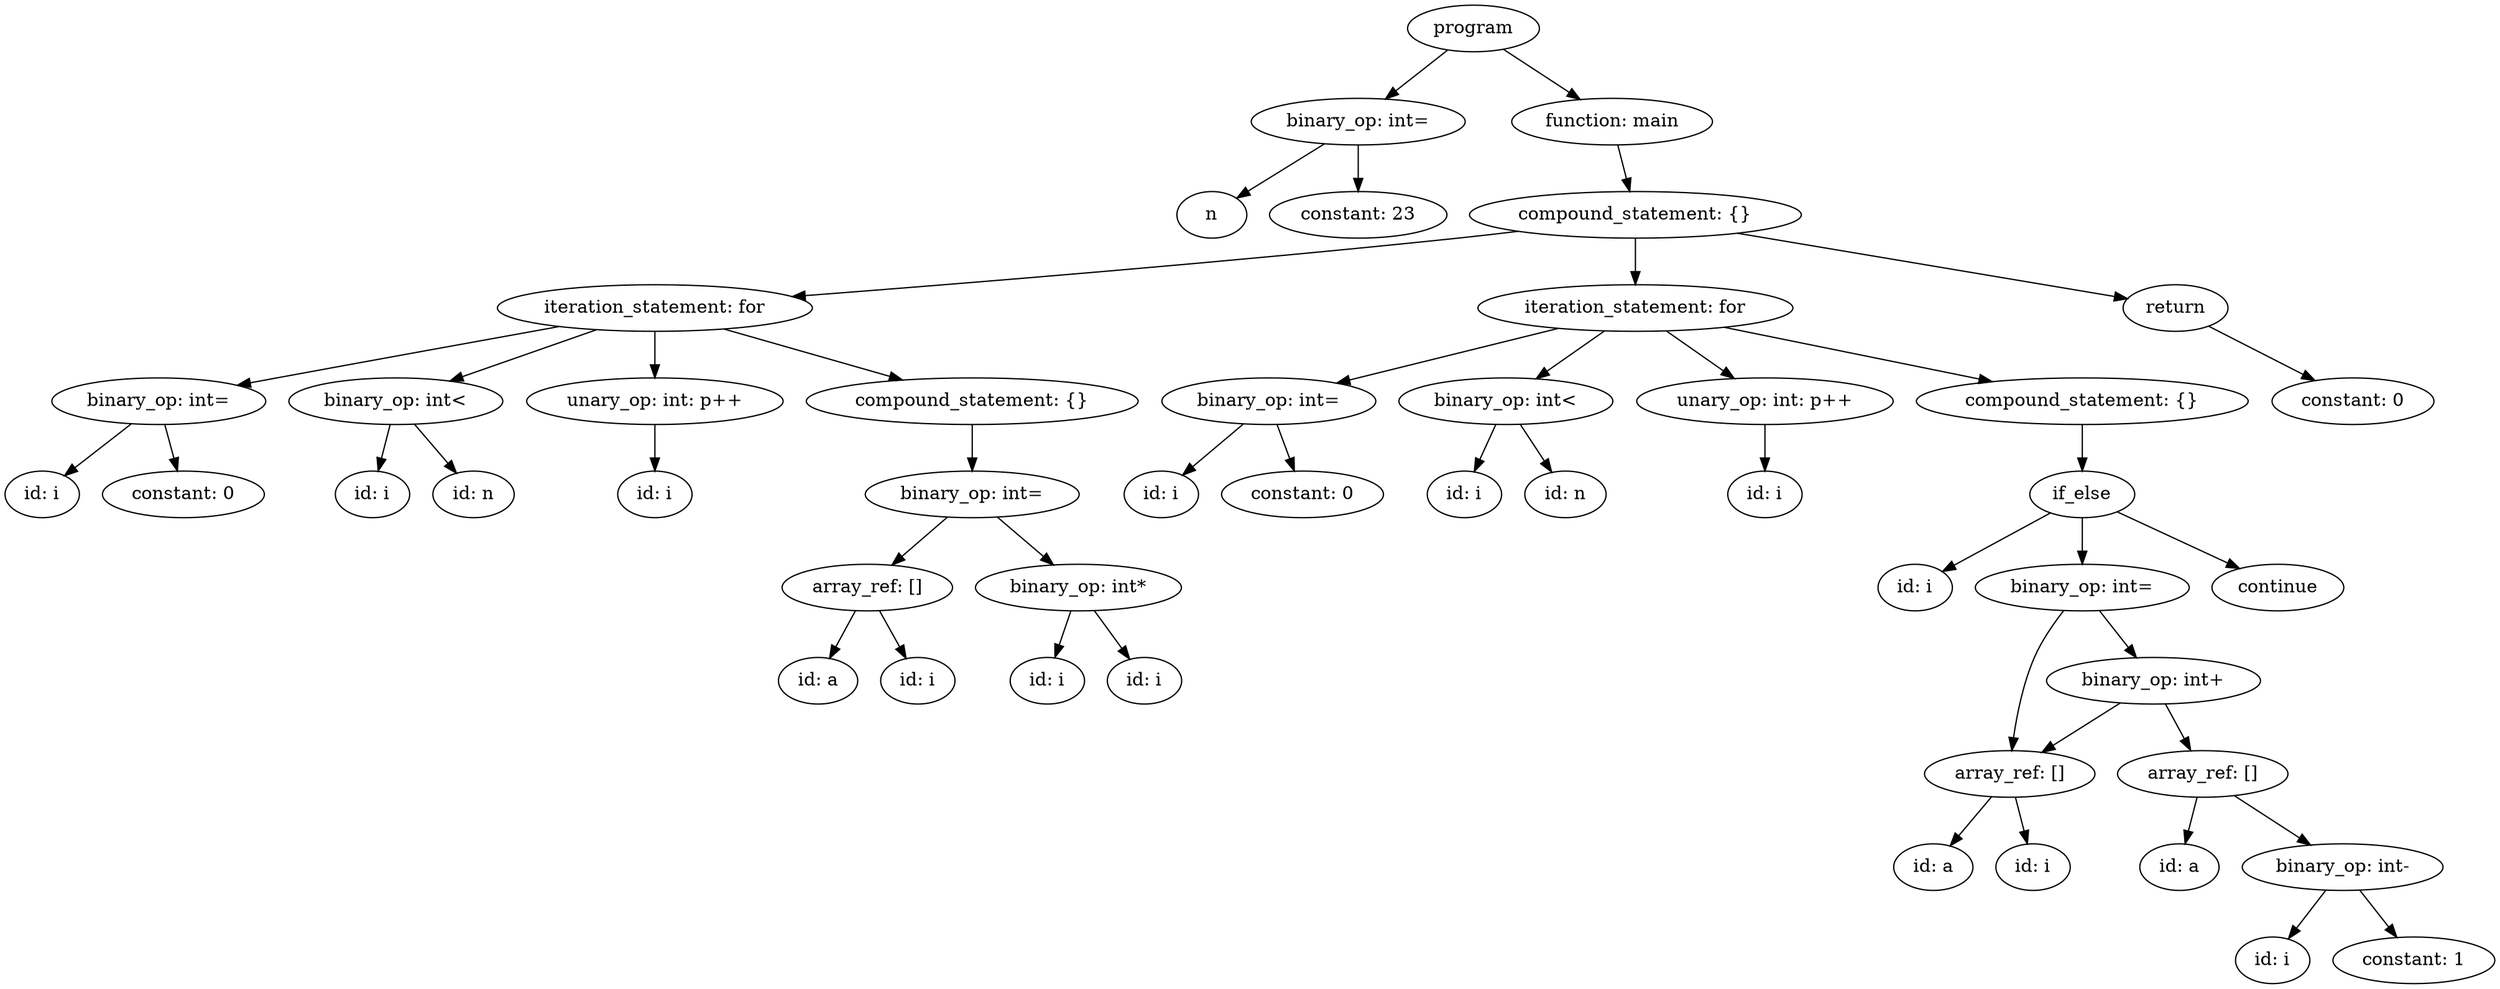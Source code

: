 strict digraph "" {
	graph [bb="0,0,1922.1,756"];
	node [label="\N"];
	58	[height=0.5,
		label=program,
		pos="1133.6,738",
		width=1.4082];
	7	[height=0.5,
		label="binary_op: int=",
		pos="1044.6,666",
		width=2.2929];
	58 -> 7	[pos="e,1065.6,683.55 1113.4,721.12 1101.7,711.92 1086.8,700.18 1073.8,689.98"];
	57	[height=0.5,
		label="function: main",
		pos="1240.6,666",
		width=2.1528];
	58 -> 57	[pos="e,1215.9,683.13 1156.8,721.81 1171.5,712.18 1190.8,699.55 1207.2,688.85"];
	5	[height=0.5,
		label=n,
		pos="931.6,594",
		width=0.75];
	7 -> 5	[pos="e,950.96,606.99 1018.4,648.76 1000.8,637.9 977.77,623.6 959.82,612.48"];
	6	[height=0.5,
		label="constant: 23",
		pos="1044.6,594",
		width=1.8957];
	7 -> 6	[pos="e,1044.6,612.1 1044.6,647.7 1044.6,639.98 1044.6,630.71 1044.6,622.11"];
	56	[height=0.5,
		label="compound_statement: {}",
		pos="1258.6,594",
		width=3.5566];
	57 -> 56	[pos="e,1254.2,612.1 1245,647.7 1247.1,639.9 1249.5,630.51 1251.7,621.83"];
	30	[height=0.5,
		label="iteration_statement: for",
		pos="501.6,522",
		width=3.3761];
	56 -> 30	[pos="e,607.58,530.82 1168,581.26 1152.5,579.4 1136.6,577.57 1121.6,576 946.29,557.64 742.59,541.15 617.91,531.61"];
	53	[height=0.5,
		label="iteration_statement: for",
		pos="1258.6,522",
		width=3.3761];
	56 -> 53	[pos="e,1258.6,540.1 1258.6,575.7 1258.6,567.98 1258.6,558.71 1258.6,550.11"];
	55	[height=0.5,
		label=return,
		pos="1675.6,522",
		width=1.125];
	56 -> 55	[pos="e,1638.5,529.23 1337.5,579.75 1423.4,565.34 1557.8,542.77 1628.5,530.91"];
	16	[height=0.5,
		label="binary_op: int=",
		pos="118.6,450",
		width=2.2929];
	30 -> 16	[pos="e,179.29,462.38 427.47,507.65 368.44,497 283.7,481.65 209.6,468 203.01,466.79 196.16,465.52 189.31,464.25"];
	19	[height=0.5,
		label="binary_op: int<",
		pos="301.6,450",
		width=2.2929];
	30 -> 19	[pos="e,343.39,465.63 456.21,505.12 425.51,494.37 384.89,480.15 352.99,468.99"];
	21	[height=0.5,
		label="unary_op: int: p++",
		pos="501.6,450",
		width=2.75];
	30 -> 21	[pos="e,501.6,468.1 501.6,503.7 501.6,495.98 501.6,486.71 501.6,478.11"];
	29	[height=0.5,
		label="compound_statement: {}",
		pos="746.6,450",
		width=3.5566];
	30 -> 29	[pos="e,692.69,466.4 554.76,505.81 592.46,495.04 643.24,480.53 683.08,469.15"];
	33	[height=0.5,
		label="binary_op: int=",
		pos="975.6,450",
		width=2.2929];
	53 -> 33	[pos="e,1028,463.97 1198.9,506.24 1151.7,494.56 1085.9,478.29 1038,466.43"];
	36	[height=0.5,
		label="binary_op: int<",
		pos="1158.6,450",
		width=2.2929];
	53 -> 36	[pos="e,1182,467.39 1234.6,504.23 1221.4,494.99 1204.9,483.39 1190.6,473.38"];
	38	[height=0.5,
		label="unary_op: int: p++",
		pos="1358.6,450",
		width=2.75];
	53 -> 38	[pos="e,1334.8,467.63 1282.5,504.23 1295.7,495.06 1312.1,483.56 1326.3,473.6"];
	52	[height=0.5,
		label="compound_statement: {}",
		pos="1603.6,450",
		width=3.5566];
	53 -> 52	[pos="e,1534,465.13 1327.2,507.09 1383.8,495.59 1464.3,479.26 1523.9,467.18"];
	54	[height=0.5,
		label="constant: 0",
		pos="1812.6,450",
		width=1.7361];
	55 -> 54	[pos="e,1783.1,466.05 1701.4,507.83 1721.9,497.34 1750.9,482.5 1774.2,470.61"];
	14	[height=0.5,
		label="id: i",
		pos="28.597,378",
		width=0.79437];
	16 -> 14	[pos="e,45.856,392.42 97.269,432.41 84.269,422.3 67.584,409.32 53.916,398.69"];
	15	[height=0.5,
		label="constant: 0",
		pos="137.6,378",
		width=1.7361];
	16 -> 15	[pos="e,132.95,396.1 123.29,431.7 125.41,423.9 127.96,414.51 130.32,405.83"];
	17	[height=0.5,
		label="id: i",
		pos="283.6,378",
		width=0.79437];
	19 -> 17	[pos="e,288,396.1 297.15,431.7 295.14,423.9 292.73,414.51 290.5,405.83"];
	18	[height=0.5,
		label="id: n",
		pos="361.6,378",
		width=0.86659];
	19 -> 18	[pos="e,348.43,394.36 316.12,432.05 323.82,423.08 333.38,411.92 341.75,402.15"];
	20	[height=0.5,
		label="id: i",
		pos="501.6,378",
		width=0.79437];
	21 -> 20	[pos="e,501.6,396.1 501.6,431.7 501.6,423.98 501.6,414.71 501.6,406.11"];
	28	[height=0.5,
		label="binary_op: int=",
		pos="746.6,378",
		width=2.2929];
	29 -> 28	[pos="e,746.6,396.1 746.6,431.7 746.6,423.98 746.6,414.71 746.6,406.11"];
	31	[height=0.5,
		label="id: i",
		pos="892.6,378",
		width=0.79437];
	33 -> 31	[pos="e,909.05,392.88 955.93,432.41 944.21,422.53 929.24,409.91 916.8,399.41"];
	32	[height=0.5,
		label="constant: 0",
		pos="1001.6,378",
		width=1.7361];
	33 -> 32	[pos="e,995.24,396.1 982.02,431.7 984.95,423.81 988.48,414.3 991.74,405.55"];
	34	[height=0.5,
		label="id: i",
		pos="1126.6,378",
		width=0.79437];
	36 -> 34	[pos="e,1134.3,395.79 1150.9,432.05 1147.2,423.97 1142.7,414.12 1138.5,405.11"];
	35	[height=0.5,
		label="id: n",
		pos="1204.6,378",
		width=0.86659];
	36 -> 35	[pos="e,1193.9,395.31 1169.7,432.05 1175.3,423.59 1182.1,413.19 1188.3,403.84"];
	37	[height=0.5,
		label="id: i",
		pos="1358.6,378",
		width=0.79437];
	38 -> 37	[pos="e,1358.6,396.1 1358.6,431.7 1358.6,423.98 1358.6,414.71 1358.6,406.11"];
	51	[height=0.5,
		label=if_else,
		pos="1603.6,378",
		width=1.125];
	52 -> 51	[pos="e,1603.6,396.1 1603.6,431.7 1603.6,423.98 1603.6,414.71 1603.6,406.11"];
	24	[height=0.5,
		label="array_ref: []",
		pos="665.6,306",
		width=1.8234];
	28 -> 24	[pos="e,684.66,323.47 727.4,360.41 716.91,351.34 703.75,339.97 692.28,330.06"];
	27	[height=0.5,
		label="binary_op: int*",
		pos="828.6,306",
		width=2.2083];
	28 -> 27	[pos="e,809.3,323.47 766.03,360.41 776.65,351.34 789.97,339.97 801.59,330.06"];
	39	[height=0.5,
		label="id: i",
		pos="1474.6,306",
		width=0.79437];
	51 -> 39	[pos="e,1495.7,318.43 1579,363.67 1557.8,352.16 1527.1,335.51 1504.5,323.23"];
	49	[height=0.5,
		label="binary_op: int=",
		pos="1603.6,306",
		width=2.2929];
	51 -> 49	[pos="e,1603.6,324.1 1603.6,359.7 1603.6,351.98 1603.6,342.71 1603.6,334.11"];
	50	[height=0.5,
		label=continue,
		pos="1754.6,306",
		width=1.4082];
	51 -> 50	[pos="e,1725,320.72 1630.6,364.49 1654.3,353.47 1689.2,337.32 1715.9,324.93"];
	22	[height=0.5,
		label="id: a",
		pos="627.6,234",
		width=0.84854];
	24 -> 22	[pos="e,636.45,251.31 656.4,288.05 651.85,279.68 646.27,269.4 641.24,260.13"];
	23	[height=0.5,
		label="id: i",
		pos="704.6,234",
		width=0.79437];
	24 -> 23	[pos="e,695.51,251.31 675.04,288.05 679.7,279.68 685.43,269.4 690.59,260.13"];
	25	[height=0.5,
		label="id: i",
		pos="804.6,234",
		width=0.79437];
	27 -> 25	[pos="e,810.46,252.1 822.66,287.7 819.99,279.9 816.77,270.51 813.8,261.83"];
	26	[height=0.5,
		label="id: i",
		pos="879.6,234",
		width=0.79437];
	27 -> 26	[pos="e,868.06,250.83 840.94,288.05 847.26,279.38 855.07,268.67 862,259.15"];
	42	[height=0.5,
		label="array_ref: []",
		pos="1547.6,162",
		width=1.8234];
	49 -> 42	[pos="e,1549.2,180.01 1589,287.91 1581.3,278.01 1572.2,264.97 1566.6,252 1558,232.23 1553.2,208.25 1550.5,190.16"];
	48	[height=0.5,
		label="binary_op: int+",
		pos="1658.6,234",
		width=2.2929];
	49 -> 48	[pos="e,1645.4,251.79 1616.9,288.05 1623.6,279.54 1631.8,269.07 1639.2,259.68"];
	40	[height=0.5,
		label="id: a",
		pos="1488.6,90",
		width=0.84854];
	42 -> 40	[pos="e,1501.7,106.51 1533.6,144.41 1526.1,135.44 1516.6,124.21 1508.3,114.37"];
	41	[height=0.5,
		label="id: i",
		pos="1565.6,90",
		width=0.79437];
	42 -> 41	[pos="e,1561.2,108.1 1552,143.7 1554.1,135.9 1556.5,126.51 1558.7,117.83"];
	48 -> 42	[pos="e,1572.4,178.67 1632.9,216.76 1617.5,207.09 1597.9,194.69 1581.3,184.24"];
	47	[height=0.5,
		label="array_ref: []",
		pos="1696.6,162",
		width=1.8234];
	48 -> 47	[pos="e,1687.2,180.28 1667.8,216.05 1672.2,208.01 1677.5,198.2 1682.4,189.23"];
	43	[height=0.5,
		label="id: a",
		pos="1678.6,90",
		width=0.84854];
	47 -> 43	[pos="e,1683,108.1 1692.1,143.7 1690.1,135.9 1687.7,126.51 1685.5,117.83"];
	46	[height=0.5,
		label="binary_op: int-",
		pos="1804.6,90",
		width=2.1528];
	47 -> 46	[pos="e,1779.8,107.06 1721.1,145.12 1735.9,135.52 1755,123.15 1771.2,112.67"];
	44	[height=0.5,
		label="id: i",
		pos="1750.6,18",
		width=0.79437];
	46 -> 44	[pos="e,1762.8,34.829 1791.5,72.055 1784.8,63.292 1776.4,52.451 1769,42.856"];
	45	[height=0.5,
		label="constant: 1",
		pos="1859.6,18",
		width=1.7361];
	46 -> 45	[pos="e,1846.4,35.789 1817.9,72.055 1824.6,63.543 1832.8,53.068 1840.2,43.681"];
}
